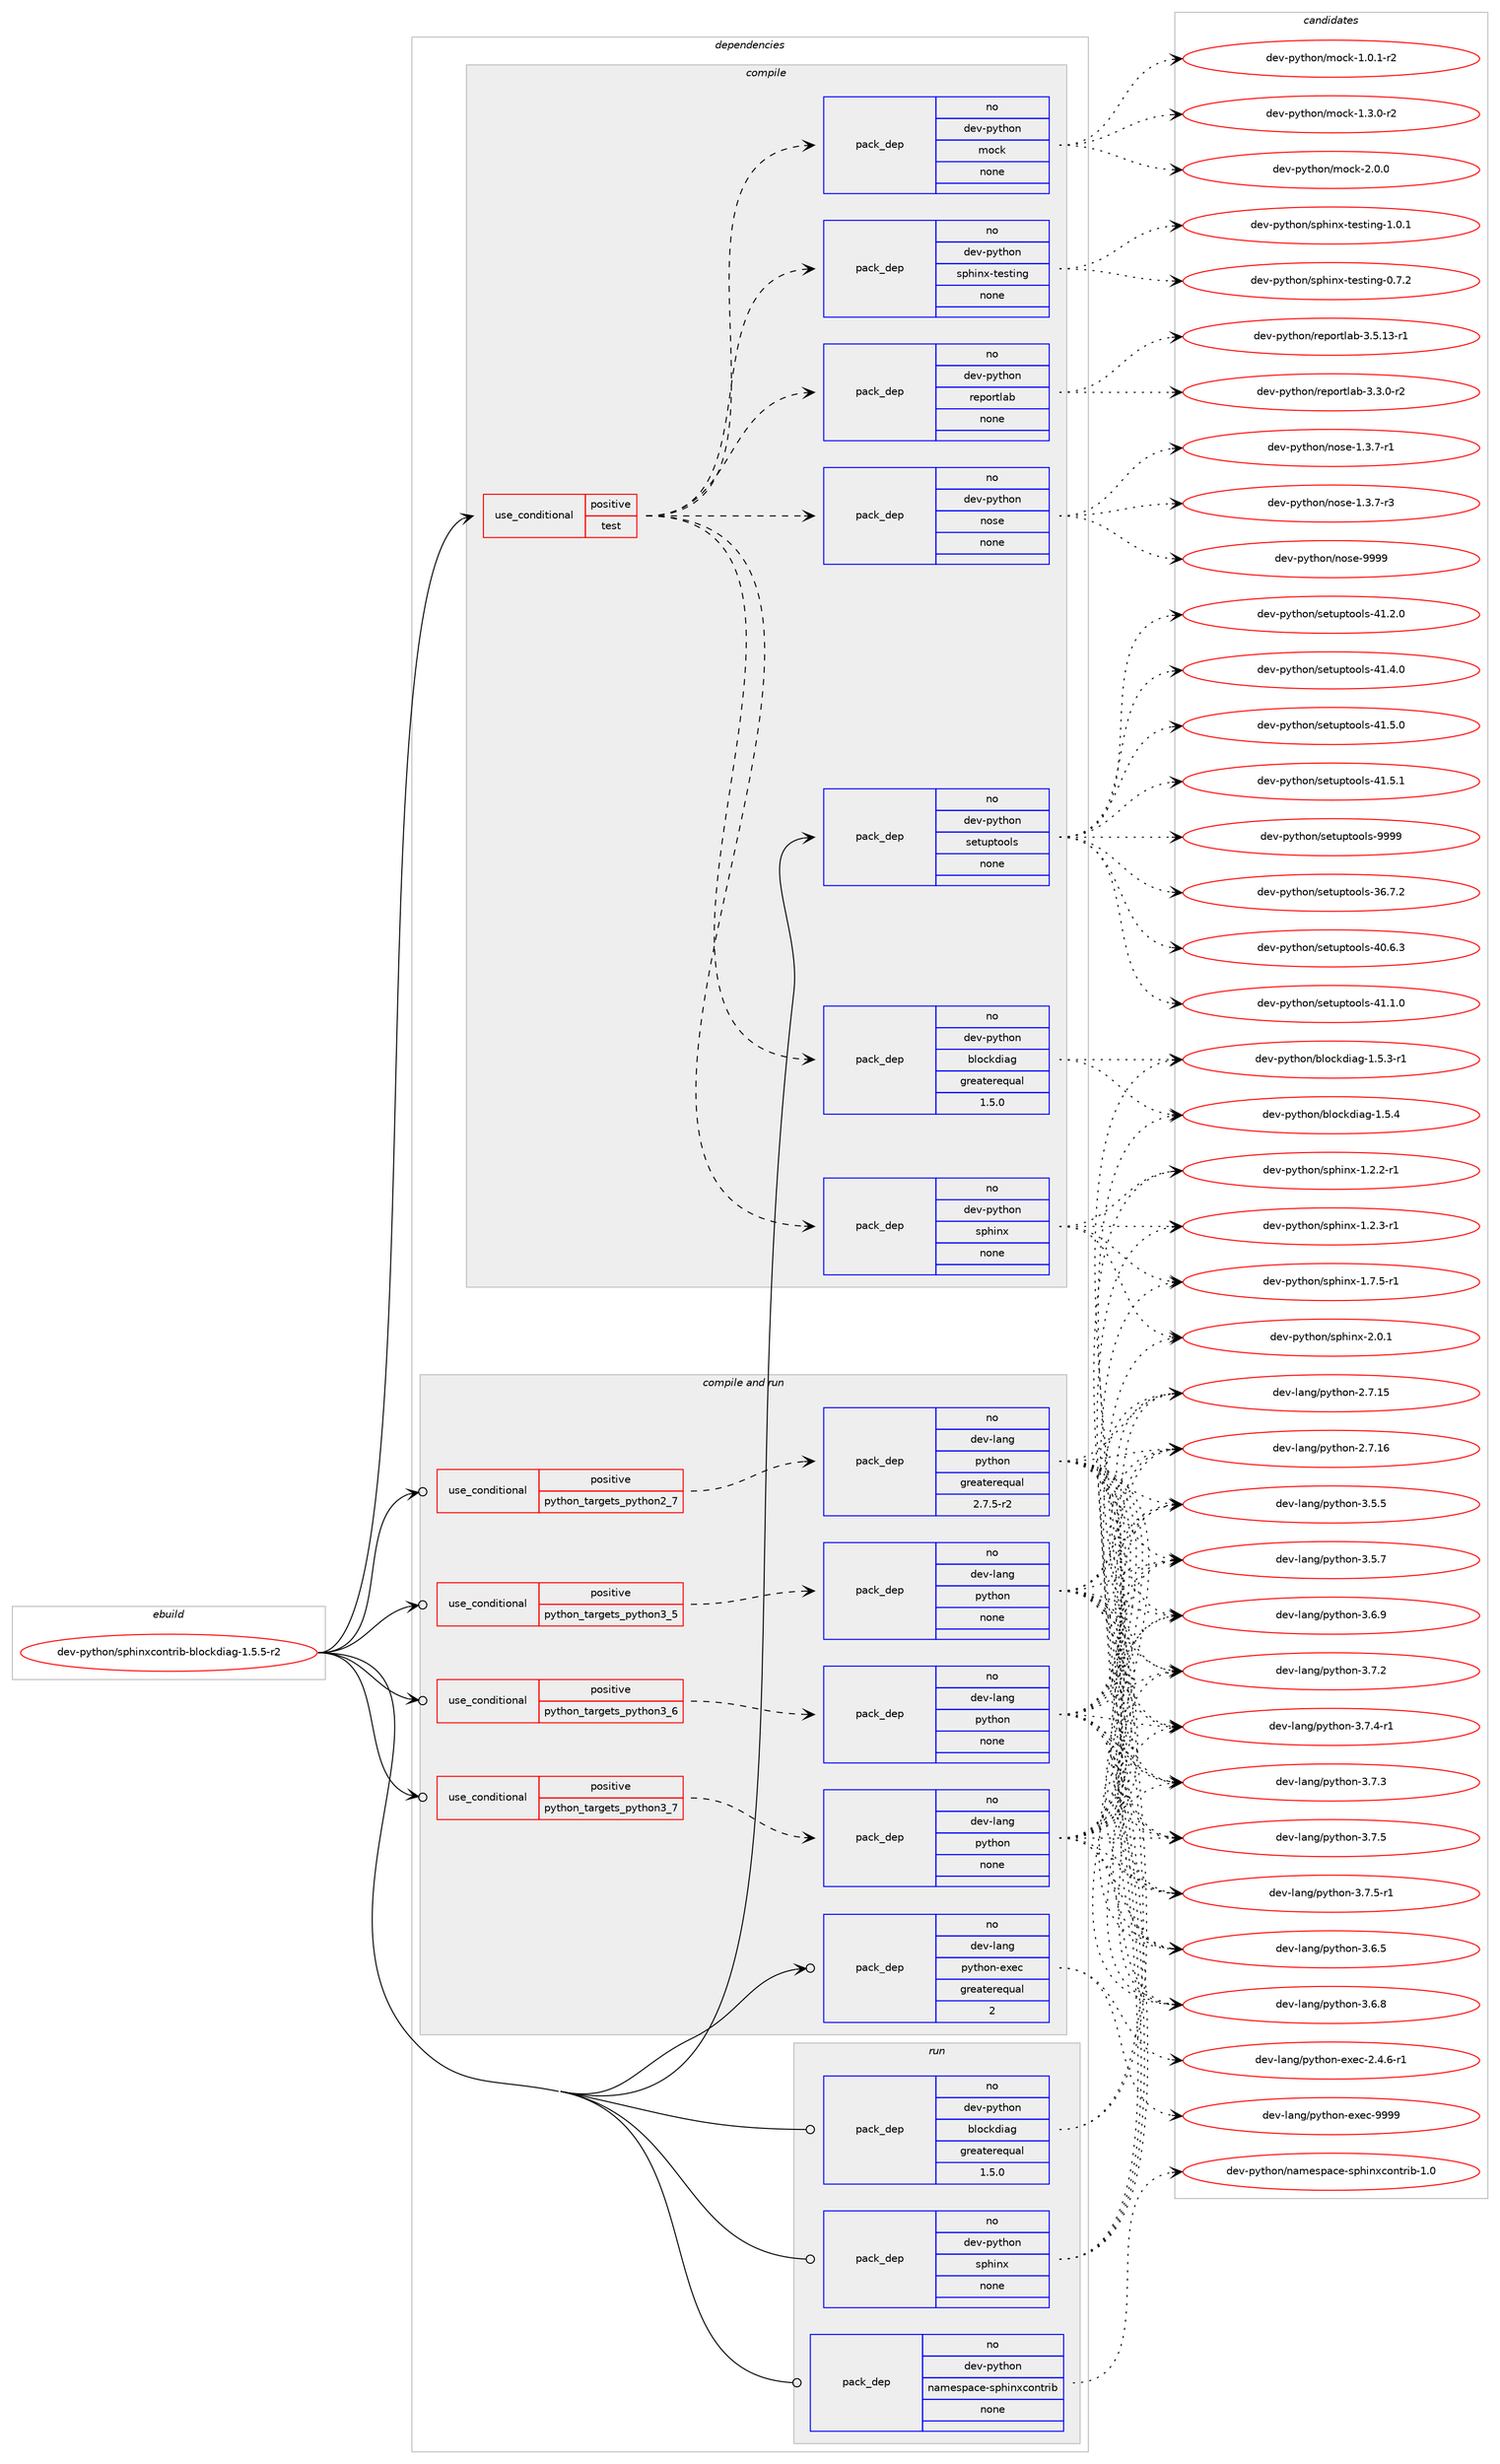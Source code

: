 digraph prolog {

# *************
# Graph options
# *************

newrank=true;
concentrate=true;
compound=true;
graph [rankdir=LR,fontname=Helvetica,fontsize=10,ranksep=1.5];#, ranksep=2.5, nodesep=0.2];
edge  [arrowhead=vee];
node  [fontname=Helvetica,fontsize=10];

# **********
# The ebuild
# **********

subgraph cluster_leftcol {
color=gray;
rank=same;
label=<<i>ebuild</i>>;
id [label="dev-python/sphinxcontrib-blockdiag-1.5.5-r2", color=red, width=4, href="../dev-python/sphinxcontrib-blockdiag-1.5.5-r2.svg"];
}

# ****************
# The dependencies
# ****************

subgraph cluster_midcol {
color=gray;
label=<<i>dependencies</i>>;
subgraph cluster_compile {
fillcolor="#eeeeee";
style=filled;
label=<<i>compile</i>>;
subgraph cond149720 {
dependency638298 [label=<<TABLE BORDER="0" CELLBORDER="1" CELLSPACING="0" CELLPADDING="4"><TR><TD ROWSPAN="3" CELLPADDING="10">use_conditional</TD></TR><TR><TD>positive</TD></TR><TR><TD>test</TD></TR></TABLE>>, shape=none, color=red];
subgraph pack476697 {
dependency638299 [label=<<TABLE BORDER="0" CELLBORDER="1" CELLSPACING="0" CELLPADDING="4" WIDTH="220"><TR><TD ROWSPAN="6" CELLPADDING="30">pack_dep</TD></TR><TR><TD WIDTH="110">no</TD></TR><TR><TD>dev-python</TD></TR><TR><TD>sphinx</TD></TR><TR><TD>none</TD></TR><TR><TD></TD></TR></TABLE>>, shape=none, color=blue];
}
dependency638298:e -> dependency638299:w [weight=20,style="dashed",arrowhead="vee"];
subgraph pack476698 {
dependency638300 [label=<<TABLE BORDER="0" CELLBORDER="1" CELLSPACING="0" CELLPADDING="4" WIDTH="220"><TR><TD ROWSPAN="6" CELLPADDING="30">pack_dep</TD></TR><TR><TD WIDTH="110">no</TD></TR><TR><TD>dev-python</TD></TR><TR><TD>blockdiag</TD></TR><TR><TD>greaterequal</TD></TR><TR><TD>1.5.0</TD></TR></TABLE>>, shape=none, color=blue];
}
dependency638298:e -> dependency638300:w [weight=20,style="dashed",arrowhead="vee"];
subgraph pack476699 {
dependency638301 [label=<<TABLE BORDER="0" CELLBORDER="1" CELLSPACING="0" CELLPADDING="4" WIDTH="220"><TR><TD ROWSPAN="6" CELLPADDING="30">pack_dep</TD></TR><TR><TD WIDTH="110">no</TD></TR><TR><TD>dev-python</TD></TR><TR><TD>mock</TD></TR><TR><TD>none</TD></TR><TR><TD></TD></TR></TABLE>>, shape=none, color=blue];
}
dependency638298:e -> dependency638301:w [weight=20,style="dashed",arrowhead="vee"];
subgraph pack476700 {
dependency638302 [label=<<TABLE BORDER="0" CELLBORDER="1" CELLSPACING="0" CELLPADDING="4" WIDTH="220"><TR><TD ROWSPAN="6" CELLPADDING="30">pack_dep</TD></TR><TR><TD WIDTH="110">no</TD></TR><TR><TD>dev-python</TD></TR><TR><TD>nose</TD></TR><TR><TD>none</TD></TR><TR><TD></TD></TR></TABLE>>, shape=none, color=blue];
}
dependency638298:e -> dependency638302:w [weight=20,style="dashed",arrowhead="vee"];
subgraph pack476701 {
dependency638303 [label=<<TABLE BORDER="0" CELLBORDER="1" CELLSPACING="0" CELLPADDING="4" WIDTH="220"><TR><TD ROWSPAN="6" CELLPADDING="30">pack_dep</TD></TR><TR><TD WIDTH="110">no</TD></TR><TR><TD>dev-python</TD></TR><TR><TD>reportlab</TD></TR><TR><TD>none</TD></TR><TR><TD></TD></TR></TABLE>>, shape=none, color=blue];
}
dependency638298:e -> dependency638303:w [weight=20,style="dashed",arrowhead="vee"];
subgraph pack476702 {
dependency638304 [label=<<TABLE BORDER="0" CELLBORDER="1" CELLSPACING="0" CELLPADDING="4" WIDTH="220"><TR><TD ROWSPAN="6" CELLPADDING="30">pack_dep</TD></TR><TR><TD WIDTH="110">no</TD></TR><TR><TD>dev-python</TD></TR><TR><TD>sphinx-testing</TD></TR><TR><TD>none</TD></TR><TR><TD></TD></TR></TABLE>>, shape=none, color=blue];
}
dependency638298:e -> dependency638304:w [weight=20,style="dashed",arrowhead="vee"];
}
id:e -> dependency638298:w [weight=20,style="solid",arrowhead="vee"];
subgraph pack476703 {
dependency638305 [label=<<TABLE BORDER="0" CELLBORDER="1" CELLSPACING="0" CELLPADDING="4" WIDTH="220"><TR><TD ROWSPAN="6" CELLPADDING="30">pack_dep</TD></TR><TR><TD WIDTH="110">no</TD></TR><TR><TD>dev-python</TD></TR><TR><TD>setuptools</TD></TR><TR><TD>none</TD></TR><TR><TD></TD></TR></TABLE>>, shape=none, color=blue];
}
id:e -> dependency638305:w [weight=20,style="solid",arrowhead="vee"];
}
subgraph cluster_compileandrun {
fillcolor="#eeeeee";
style=filled;
label=<<i>compile and run</i>>;
subgraph cond149721 {
dependency638306 [label=<<TABLE BORDER="0" CELLBORDER="1" CELLSPACING="0" CELLPADDING="4"><TR><TD ROWSPAN="3" CELLPADDING="10">use_conditional</TD></TR><TR><TD>positive</TD></TR><TR><TD>python_targets_python2_7</TD></TR></TABLE>>, shape=none, color=red];
subgraph pack476704 {
dependency638307 [label=<<TABLE BORDER="0" CELLBORDER="1" CELLSPACING="0" CELLPADDING="4" WIDTH="220"><TR><TD ROWSPAN="6" CELLPADDING="30">pack_dep</TD></TR><TR><TD WIDTH="110">no</TD></TR><TR><TD>dev-lang</TD></TR><TR><TD>python</TD></TR><TR><TD>greaterequal</TD></TR><TR><TD>2.7.5-r2</TD></TR></TABLE>>, shape=none, color=blue];
}
dependency638306:e -> dependency638307:w [weight=20,style="dashed",arrowhead="vee"];
}
id:e -> dependency638306:w [weight=20,style="solid",arrowhead="odotvee"];
subgraph cond149722 {
dependency638308 [label=<<TABLE BORDER="0" CELLBORDER="1" CELLSPACING="0" CELLPADDING="4"><TR><TD ROWSPAN="3" CELLPADDING="10">use_conditional</TD></TR><TR><TD>positive</TD></TR><TR><TD>python_targets_python3_5</TD></TR></TABLE>>, shape=none, color=red];
subgraph pack476705 {
dependency638309 [label=<<TABLE BORDER="0" CELLBORDER="1" CELLSPACING="0" CELLPADDING="4" WIDTH="220"><TR><TD ROWSPAN="6" CELLPADDING="30">pack_dep</TD></TR><TR><TD WIDTH="110">no</TD></TR><TR><TD>dev-lang</TD></TR><TR><TD>python</TD></TR><TR><TD>none</TD></TR><TR><TD></TD></TR></TABLE>>, shape=none, color=blue];
}
dependency638308:e -> dependency638309:w [weight=20,style="dashed",arrowhead="vee"];
}
id:e -> dependency638308:w [weight=20,style="solid",arrowhead="odotvee"];
subgraph cond149723 {
dependency638310 [label=<<TABLE BORDER="0" CELLBORDER="1" CELLSPACING="0" CELLPADDING="4"><TR><TD ROWSPAN="3" CELLPADDING="10">use_conditional</TD></TR><TR><TD>positive</TD></TR><TR><TD>python_targets_python3_6</TD></TR></TABLE>>, shape=none, color=red];
subgraph pack476706 {
dependency638311 [label=<<TABLE BORDER="0" CELLBORDER="1" CELLSPACING="0" CELLPADDING="4" WIDTH="220"><TR><TD ROWSPAN="6" CELLPADDING="30">pack_dep</TD></TR><TR><TD WIDTH="110">no</TD></TR><TR><TD>dev-lang</TD></TR><TR><TD>python</TD></TR><TR><TD>none</TD></TR><TR><TD></TD></TR></TABLE>>, shape=none, color=blue];
}
dependency638310:e -> dependency638311:w [weight=20,style="dashed",arrowhead="vee"];
}
id:e -> dependency638310:w [weight=20,style="solid",arrowhead="odotvee"];
subgraph cond149724 {
dependency638312 [label=<<TABLE BORDER="0" CELLBORDER="1" CELLSPACING="0" CELLPADDING="4"><TR><TD ROWSPAN="3" CELLPADDING="10">use_conditional</TD></TR><TR><TD>positive</TD></TR><TR><TD>python_targets_python3_7</TD></TR></TABLE>>, shape=none, color=red];
subgraph pack476707 {
dependency638313 [label=<<TABLE BORDER="0" CELLBORDER="1" CELLSPACING="0" CELLPADDING="4" WIDTH="220"><TR><TD ROWSPAN="6" CELLPADDING="30">pack_dep</TD></TR><TR><TD WIDTH="110">no</TD></TR><TR><TD>dev-lang</TD></TR><TR><TD>python</TD></TR><TR><TD>none</TD></TR><TR><TD></TD></TR></TABLE>>, shape=none, color=blue];
}
dependency638312:e -> dependency638313:w [weight=20,style="dashed",arrowhead="vee"];
}
id:e -> dependency638312:w [weight=20,style="solid",arrowhead="odotvee"];
subgraph pack476708 {
dependency638314 [label=<<TABLE BORDER="0" CELLBORDER="1" CELLSPACING="0" CELLPADDING="4" WIDTH="220"><TR><TD ROWSPAN="6" CELLPADDING="30">pack_dep</TD></TR><TR><TD WIDTH="110">no</TD></TR><TR><TD>dev-lang</TD></TR><TR><TD>python-exec</TD></TR><TR><TD>greaterequal</TD></TR><TR><TD>2</TD></TR></TABLE>>, shape=none, color=blue];
}
id:e -> dependency638314:w [weight=20,style="solid",arrowhead="odotvee"];
}
subgraph cluster_run {
fillcolor="#eeeeee";
style=filled;
label=<<i>run</i>>;
subgraph pack476709 {
dependency638315 [label=<<TABLE BORDER="0" CELLBORDER="1" CELLSPACING="0" CELLPADDING="4" WIDTH="220"><TR><TD ROWSPAN="6" CELLPADDING="30">pack_dep</TD></TR><TR><TD WIDTH="110">no</TD></TR><TR><TD>dev-python</TD></TR><TR><TD>blockdiag</TD></TR><TR><TD>greaterequal</TD></TR><TR><TD>1.5.0</TD></TR></TABLE>>, shape=none, color=blue];
}
id:e -> dependency638315:w [weight=20,style="solid",arrowhead="odot"];
subgraph pack476710 {
dependency638316 [label=<<TABLE BORDER="0" CELLBORDER="1" CELLSPACING="0" CELLPADDING="4" WIDTH="220"><TR><TD ROWSPAN="6" CELLPADDING="30">pack_dep</TD></TR><TR><TD WIDTH="110">no</TD></TR><TR><TD>dev-python</TD></TR><TR><TD>namespace-sphinxcontrib</TD></TR><TR><TD>none</TD></TR><TR><TD></TD></TR></TABLE>>, shape=none, color=blue];
}
id:e -> dependency638316:w [weight=20,style="solid",arrowhead="odot"];
subgraph pack476711 {
dependency638317 [label=<<TABLE BORDER="0" CELLBORDER="1" CELLSPACING="0" CELLPADDING="4" WIDTH="220"><TR><TD ROWSPAN="6" CELLPADDING="30">pack_dep</TD></TR><TR><TD WIDTH="110">no</TD></TR><TR><TD>dev-python</TD></TR><TR><TD>sphinx</TD></TR><TR><TD>none</TD></TR><TR><TD></TD></TR></TABLE>>, shape=none, color=blue];
}
id:e -> dependency638317:w [weight=20,style="solid",arrowhead="odot"];
}
}

# **************
# The candidates
# **************

subgraph cluster_choices {
rank=same;
color=gray;
label=<<i>candidates</i>>;

subgraph choice476697 {
color=black;
nodesep=1;
choice10010111845112121116104111110471151121041051101204549465046504511449 [label="dev-python/sphinx-1.2.2-r1", color=red, width=4,href="../dev-python/sphinx-1.2.2-r1.svg"];
choice10010111845112121116104111110471151121041051101204549465046514511449 [label="dev-python/sphinx-1.2.3-r1", color=red, width=4,href="../dev-python/sphinx-1.2.3-r1.svg"];
choice10010111845112121116104111110471151121041051101204549465546534511449 [label="dev-python/sphinx-1.7.5-r1", color=red, width=4,href="../dev-python/sphinx-1.7.5-r1.svg"];
choice1001011184511212111610411111047115112104105110120455046484649 [label="dev-python/sphinx-2.0.1", color=red, width=4,href="../dev-python/sphinx-2.0.1.svg"];
dependency638299:e -> choice10010111845112121116104111110471151121041051101204549465046504511449:w [style=dotted,weight="100"];
dependency638299:e -> choice10010111845112121116104111110471151121041051101204549465046514511449:w [style=dotted,weight="100"];
dependency638299:e -> choice10010111845112121116104111110471151121041051101204549465546534511449:w [style=dotted,weight="100"];
dependency638299:e -> choice1001011184511212111610411111047115112104105110120455046484649:w [style=dotted,weight="100"];
}
subgraph choice476698 {
color=black;
nodesep=1;
choice10010111845112121116104111110479810811199107100105971034549465346514511449 [label="dev-python/blockdiag-1.5.3-r1", color=red, width=4,href="../dev-python/blockdiag-1.5.3-r1.svg"];
choice1001011184511212111610411111047981081119910710010597103454946534652 [label="dev-python/blockdiag-1.5.4", color=red, width=4,href="../dev-python/blockdiag-1.5.4.svg"];
dependency638300:e -> choice10010111845112121116104111110479810811199107100105971034549465346514511449:w [style=dotted,weight="100"];
dependency638300:e -> choice1001011184511212111610411111047981081119910710010597103454946534652:w [style=dotted,weight="100"];
}
subgraph choice476699 {
color=black;
nodesep=1;
choice1001011184511212111610411111047109111991074549464846494511450 [label="dev-python/mock-1.0.1-r2", color=red, width=4,href="../dev-python/mock-1.0.1-r2.svg"];
choice1001011184511212111610411111047109111991074549465146484511450 [label="dev-python/mock-1.3.0-r2", color=red, width=4,href="../dev-python/mock-1.3.0-r2.svg"];
choice100101118451121211161041111104710911199107455046484648 [label="dev-python/mock-2.0.0", color=red, width=4,href="../dev-python/mock-2.0.0.svg"];
dependency638301:e -> choice1001011184511212111610411111047109111991074549464846494511450:w [style=dotted,weight="100"];
dependency638301:e -> choice1001011184511212111610411111047109111991074549465146484511450:w [style=dotted,weight="100"];
dependency638301:e -> choice100101118451121211161041111104710911199107455046484648:w [style=dotted,weight="100"];
}
subgraph choice476700 {
color=black;
nodesep=1;
choice10010111845112121116104111110471101111151014549465146554511449 [label="dev-python/nose-1.3.7-r1", color=red, width=4,href="../dev-python/nose-1.3.7-r1.svg"];
choice10010111845112121116104111110471101111151014549465146554511451 [label="dev-python/nose-1.3.7-r3", color=red, width=4,href="../dev-python/nose-1.3.7-r3.svg"];
choice10010111845112121116104111110471101111151014557575757 [label="dev-python/nose-9999", color=red, width=4,href="../dev-python/nose-9999.svg"];
dependency638302:e -> choice10010111845112121116104111110471101111151014549465146554511449:w [style=dotted,weight="100"];
dependency638302:e -> choice10010111845112121116104111110471101111151014549465146554511451:w [style=dotted,weight="100"];
dependency638302:e -> choice10010111845112121116104111110471101111151014557575757:w [style=dotted,weight="100"];
}
subgraph choice476701 {
color=black;
nodesep=1;
choice100101118451121211161041111104711410111211111411610897984551465146484511450 [label="dev-python/reportlab-3.3.0-r2", color=red, width=4,href="../dev-python/reportlab-3.3.0-r2.svg"];
choice10010111845112121116104111110471141011121111141161089798455146534649514511449 [label="dev-python/reportlab-3.5.13-r1", color=red, width=4,href="../dev-python/reportlab-3.5.13-r1.svg"];
dependency638303:e -> choice100101118451121211161041111104711410111211111411610897984551465146484511450:w [style=dotted,weight="100"];
dependency638303:e -> choice10010111845112121116104111110471141011121111141161089798455146534649514511449:w [style=dotted,weight="100"];
}
subgraph choice476702 {
color=black;
nodesep=1;
choice100101118451121211161041111104711511210410511012045116101115116105110103454846554650 [label="dev-python/sphinx-testing-0.7.2", color=red, width=4,href="../dev-python/sphinx-testing-0.7.2.svg"];
choice100101118451121211161041111104711511210410511012045116101115116105110103454946484649 [label="dev-python/sphinx-testing-1.0.1", color=red, width=4,href="../dev-python/sphinx-testing-1.0.1.svg"];
dependency638304:e -> choice100101118451121211161041111104711511210410511012045116101115116105110103454846554650:w [style=dotted,weight="100"];
dependency638304:e -> choice100101118451121211161041111104711511210410511012045116101115116105110103454946484649:w [style=dotted,weight="100"];
}
subgraph choice476703 {
color=black;
nodesep=1;
choice100101118451121211161041111104711510111611711211611111110811545515446554650 [label="dev-python/setuptools-36.7.2", color=red, width=4,href="../dev-python/setuptools-36.7.2.svg"];
choice100101118451121211161041111104711510111611711211611111110811545524846544651 [label="dev-python/setuptools-40.6.3", color=red, width=4,href="../dev-python/setuptools-40.6.3.svg"];
choice100101118451121211161041111104711510111611711211611111110811545524946494648 [label="dev-python/setuptools-41.1.0", color=red, width=4,href="../dev-python/setuptools-41.1.0.svg"];
choice100101118451121211161041111104711510111611711211611111110811545524946504648 [label="dev-python/setuptools-41.2.0", color=red, width=4,href="../dev-python/setuptools-41.2.0.svg"];
choice100101118451121211161041111104711510111611711211611111110811545524946524648 [label="dev-python/setuptools-41.4.0", color=red, width=4,href="../dev-python/setuptools-41.4.0.svg"];
choice100101118451121211161041111104711510111611711211611111110811545524946534648 [label="dev-python/setuptools-41.5.0", color=red, width=4,href="../dev-python/setuptools-41.5.0.svg"];
choice100101118451121211161041111104711510111611711211611111110811545524946534649 [label="dev-python/setuptools-41.5.1", color=red, width=4,href="../dev-python/setuptools-41.5.1.svg"];
choice10010111845112121116104111110471151011161171121161111111081154557575757 [label="dev-python/setuptools-9999", color=red, width=4,href="../dev-python/setuptools-9999.svg"];
dependency638305:e -> choice100101118451121211161041111104711510111611711211611111110811545515446554650:w [style=dotted,weight="100"];
dependency638305:e -> choice100101118451121211161041111104711510111611711211611111110811545524846544651:w [style=dotted,weight="100"];
dependency638305:e -> choice100101118451121211161041111104711510111611711211611111110811545524946494648:w [style=dotted,weight="100"];
dependency638305:e -> choice100101118451121211161041111104711510111611711211611111110811545524946504648:w [style=dotted,weight="100"];
dependency638305:e -> choice100101118451121211161041111104711510111611711211611111110811545524946524648:w [style=dotted,weight="100"];
dependency638305:e -> choice100101118451121211161041111104711510111611711211611111110811545524946534648:w [style=dotted,weight="100"];
dependency638305:e -> choice100101118451121211161041111104711510111611711211611111110811545524946534649:w [style=dotted,weight="100"];
dependency638305:e -> choice10010111845112121116104111110471151011161171121161111111081154557575757:w [style=dotted,weight="100"];
}
subgraph choice476704 {
color=black;
nodesep=1;
choice10010111845108971101034711212111610411111045504655464953 [label="dev-lang/python-2.7.15", color=red, width=4,href="../dev-lang/python-2.7.15.svg"];
choice10010111845108971101034711212111610411111045504655464954 [label="dev-lang/python-2.7.16", color=red, width=4,href="../dev-lang/python-2.7.16.svg"];
choice100101118451089711010347112121116104111110455146534653 [label="dev-lang/python-3.5.5", color=red, width=4,href="../dev-lang/python-3.5.5.svg"];
choice100101118451089711010347112121116104111110455146534655 [label="dev-lang/python-3.5.7", color=red, width=4,href="../dev-lang/python-3.5.7.svg"];
choice100101118451089711010347112121116104111110455146544653 [label="dev-lang/python-3.6.5", color=red, width=4,href="../dev-lang/python-3.6.5.svg"];
choice100101118451089711010347112121116104111110455146544656 [label="dev-lang/python-3.6.8", color=red, width=4,href="../dev-lang/python-3.6.8.svg"];
choice100101118451089711010347112121116104111110455146544657 [label="dev-lang/python-3.6.9", color=red, width=4,href="../dev-lang/python-3.6.9.svg"];
choice100101118451089711010347112121116104111110455146554650 [label="dev-lang/python-3.7.2", color=red, width=4,href="../dev-lang/python-3.7.2.svg"];
choice100101118451089711010347112121116104111110455146554651 [label="dev-lang/python-3.7.3", color=red, width=4,href="../dev-lang/python-3.7.3.svg"];
choice1001011184510897110103471121211161041111104551465546524511449 [label="dev-lang/python-3.7.4-r1", color=red, width=4,href="../dev-lang/python-3.7.4-r1.svg"];
choice100101118451089711010347112121116104111110455146554653 [label="dev-lang/python-3.7.5", color=red, width=4,href="../dev-lang/python-3.7.5.svg"];
choice1001011184510897110103471121211161041111104551465546534511449 [label="dev-lang/python-3.7.5-r1", color=red, width=4,href="../dev-lang/python-3.7.5-r1.svg"];
dependency638307:e -> choice10010111845108971101034711212111610411111045504655464953:w [style=dotted,weight="100"];
dependency638307:e -> choice10010111845108971101034711212111610411111045504655464954:w [style=dotted,weight="100"];
dependency638307:e -> choice100101118451089711010347112121116104111110455146534653:w [style=dotted,weight="100"];
dependency638307:e -> choice100101118451089711010347112121116104111110455146534655:w [style=dotted,weight="100"];
dependency638307:e -> choice100101118451089711010347112121116104111110455146544653:w [style=dotted,weight="100"];
dependency638307:e -> choice100101118451089711010347112121116104111110455146544656:w [style=dotted,weight="100"];
dependency638307:e -> choice100101118451089711010347112121116104111110455146544657:w [style=dotted,weight="100"];
dependency638307:e -> choice100101118451089711010347112121116104111110455146554650:w [style=dotted,weight="100"];
dependency638307:e -> choice100101118451089711010347112121116104111110455146554651:w [style=dotted,weight="100"];
dependency638307:e -> choice1001011184510897110103471121211161041111104551465546524511449:w [style=dotted,weight="100"];
dependency638307:e -> choice100101118451089711010347112121116104111110455146554653:w [style=dotted,weight="100"];
dependency638307:e -> choice1001011184510897110103471121211161041111104551465546534511449:w [style=dotted,weight="100"];
}
subgraph choice476705 {
color=black;
nodesep=1;
choice10010111845108971101034711212111610411111045504655464953 [label="dev-lang/python-2.7.15", color=red, width=4,href="../dev-lang/python-2.7.15.svg"];
choice10010111845108971101034711212111610411111045504655464954 [label="dev-lang/python-2.7.16", color=red, width=4,href="../dev-lang/python-2.7.16.svg"];
choice100101118451089711010347112121116104111110455146534653 [label="dev-lang/python-3.5.5", color=red, width=4,href="../dev-lang/python-3.5.5.svg"];
choice100101118451089711010347112121116104111110455146534655 [label="dev-lang/python-3.5.7", color=red, width=4,href="../dev-lang/python-3.5.7.svg"];
choice100101118451089711010347112121116104111110455146544653 [label="dev-lang/python-3.6.5", color=red, width=4,href="../dev-lang/python-3.6.5.svg"];
choice100101118451089711010347112121116104111110455146544656 [label="dev-lang/python-3.6.8", color=red, width=4,href="../dev-lang/python-3.6.8.svg"];
choice100101118451089711010347112121116104111110455146544657 [label="dev-lang/python-3.6.9", color=red, width=4,href="../dev-lang/python-3.6.9.svg"];
choice100101118451089711010347112121116104111110455146554650 [label="dev-lang/python-3.7.2", color=red, width=4,href="../dev-lang/python-3.7.2.svg"];
choice100101118451089711010347112121116104111110455146554651 [label="dev-lang/python-3.7.3", color=red, width=4,href="../dev-lang/python-3.7.3.svg"];
choice1001011184510897110103471121211161041111104551465546524511449 [label="dev-lang/python-3.7.4-r1", color=red, width=4,href="../dev-lang/python-3.7.4-r1.svg"];
choice100101118451089711010347112121116104111110455146554653 [label="dev-lang/python-3.7.5", color=red, width=4,href="../dev-lang/python-3.7.5.svg"];
choice1001011184510897110103471121211161041111104551465546534511449 [label="dev-lang/python-3.7.5-r1", color=red, width=4,href="../dev-lang/python-3.7.5-r1.svg"];
dependency638309:e -> choice10010111845108971101034711212111610411111045504655464953:w [style=dotted,weight="100"];
dependency638309:e -> choice10010111845108971101034711212111610411111045504655464954:w [style=dotted,weight="100"];
dependency638309:e -> choice100101118451089711010347112121116104111110455146534653:w [style=dotted,weight="100"];
dependency638309:e -> choice100101118451089711010347112121116104111110455146534655:w [style=dotted,weight="100"];
dependency638309:e -> choice100101118451089711010347112121116104111110455146544653:w [style=dotted,weight="100"];
dependency638309:e -> choice100101118451089711010347112121116104111110455146544656:w [style=dotted,weight="100"];
dependency638309:e -> choice100101118451089711010347112121116104111110455146544657:w [style=dotted,weight="100"];
dependency638309:e -> choice100101118451089711010347112121116104111110455146554650:w [style=dotted,weight="100"];
dependency638309:e -> choice100101118451089711010347112121116104111110455146554651:w [style=dotted,weight="100"];
dependency638309:e -> choice1001011184510897110103471121211161041111104551465546524511449:w [style=dotted,weight="100"];
dependency638309:e -> choice100101118451089711010347112121116104111110455146554653:w [style=dotted,weight="100"];
dependency638309:e -> choice1001011184510897110103471121211161041111104551465546534511449:w [style=dotted,weight="100"];
}
subgraph choice476706 {
color=black;
nodesep=1;
choice10010111845108971101034711212111610411111045504655464953 [label="dev-lang/python-2.7.15", color=red, width=4,href="../dev-lang/python-2.7.15.svg"];
choice10010111845108971101034711212111610411111045504655464954 [label="dev-lang/python-2.7.16", color=red, width=4,href="../dev-lang/python-2.7.16.svg"];
choice100101118451089711010347112121116104111110455146534653 [label="dev-lang/python-3.5.5", color=red, width=4,href="../dev-lang/python-3.5.5.svg"];
choice100101118451089711010347112121116104111110455146534655 [label="dev-lang/python-3.5.7", color=red, width=4,href="../dev-lang/python-3.5.7.svg"];
choice100101118451089711010347112121116104111110455146544653 [label="dev-lang/python-3.6.5", color=red, width=4,href="../dev-lang/python-3.6.5.svg"];
choice100101118451089711010347112121116104111110455146544656 [label="dev-lang/python-3.6.8", color=red, width=4,href="../dev-lang/python-3.6.8.svg"];
choice100101118451089711010347112121116104111110455146544657 [label="dev-lang/python-3.6.9", color=red, width=4,href="../dev-lang/python-3.6.9.svg"];
choice100101118451089711010347112121116104111110455146554650 [label="dev-lang/python-3.7.2", color=red, width=4,href="../dev-lang/python-3.7.2.svg"];
choice100101118451089711010347112121116104111110455146554651 [label="dev-lang/python-3.7.3", color=red, width=4,href="../dev-lang/python-3.7.3.svg"];
choice1001011184510897110103471121211161041111104551465546524511449 [label="dev-lang/python-3.7.4-r1", color=red, width=4,href="../dev-lang/python-3.7.4-r1.svg"];
choice100101118451089711010347112121116104111110455146554653 [label="dev-lang/python-3.7.5", color=red, width=4,href="../dev-lang/python-3.7.5.svg"];
choice1001011184510897110103471121211161041111104551465546534511449 [label="dev-lang/python-3.7.5-r1", color=red, width=4,href="../dev-lang/python-3.7.5-r1.svg"];
dependency638311:e -> choice10010111845108971101034711212111610411111045504655464953:w [style=dotted,weight="100"];
dependency638311:e -> choice10010111845108971101034711212111610411111045504655464954:w [style=dotted,weight="100"];
dependency638311:e -> choice100101118451089711010347112121116104111110455146534653:w [style=dotted,weight="100"];
dependency638311:e -> choice100101118451089711010347112121116104111110455146534655:w [style=dotted,weight="100"];
dependency638311:e -> choice100101118451089711010347112121116104111110455146544653:w [style=dotted,weight="100"];
dependency638311:e -> choice100101118451089711010347112121116104111110455146544656:w [style=dotted,weight="100"];
dependency638311:e -> choice100101118451089711010347112121116104111110455146544657:w [style=dotted,weight="100"];
dependency638311:e -> choice100101118451089711010347112121116104111110455146554650:w [style=dotted,weight="100"];
dependency638311:e -> choice100101118451089711010347112121116104111110455146554651:w [style=dotted,weight="100"];
dependency638311:e -> choice1001011184510897110103471121211161041111104551465546524511449:w [style=dotted,weight="100"];
dependency638311:e -> choice100101118451089711010347112121116104111110455146554653:w [style=dotted,weight="100"];
dependency638311:e -> choice1001011184510897110103471121211161041111104551465546534511449:w [style=dotted,weight="100"];
}
subgraph choice476707 {
color=black;
nodesep=1;
choice10010111845108971101034711212111610411111045504655464953 [label="dev-lang/python-2.7.15", color=red, width=4,href="../dev-lang/python-2.7.15.svg"];
choice10010111845108971101034711212111610411111045504655464954 [label="dev-lang/python-2.7.16", color=red, width=4,href="../dev-lang/python-2.7.16.svg"];
choice100101118451089711010347112121116104111110455146534653 [label="dev-lang/python-3.5.5", color=red, width=4,href="../dev-lang/python-3.5.5.svg"];
choice100101118451089711010347112121116104111110455146534655 [label="dev-lang/python-3.5.7", color=red, width=4,href="../dev-lang/python-3.5.7.svg"];
choice100101118451089711010347112121116104111110455146544653 [label="dev-lang/python-3.6.5", color=red, width=4,href="../dev-lang/python-3.6.5.svg"];
choice100101118451089711010347112121116104111110455146544656 [label="dev-lang/python-3.6.8", color=red, width=4,href="../dev-lang/python-3.6.8.svg"];
choice100101118451089711010347112121116104111110455146544657 [label="dev-lang/python-3.6.9", color=red, width=4,href="../dev-lang/python-3.6.9.svg"];
choice100101118451089711010347112121116104111110455146554650 [label="dev-lang/python-3.7.2", color=red, width=4,href="../dev-lang/python-3.7.2.svg"];
choice100101118451089711010347112121116104111110455146554651 [label="dev-lang/python-3.7.3", color=red, width=4,href="../dev-lang/python-3.7.3.svg"];
choice1001011184510897110103471121211161041111104551465546524511449 [label="dev-lang/python-3.7.4-r1", color=red, width=4,href="../dev-lang/python-3.7.4-r1.svg"];
choice100101118451089711010347112121116104111110455146554653 [label="dev-lang/python-3.7.5", color=red, width=4,href="../dev-lang/python-3.7.5.svg"];
choice1001011184510897110103471121211161041111104551465546534511449 [label="dev-lang/python-3.7.5-r1", color=red, width=4,href="../dev-lang/python-3.7.5-r1.svg"];
dependency638313:e -> choice10010111845108971101034711212111610411111045504655464953:w [style=dotted,weight="100"];
dependency638313:e -> choice10010111845108971101034711212111610411111045504655464954:w [style=dotted,weight="100"];
dependency638313:e -> choice100101118451089711010347112121116104111110455146534653:w [style=dotted,weight="100"];
dependency638313:e -> choice100101118451089711010347112121116104111110455146534655:w [style=dotted,weight="100"];
dependency638313:e -> choice100101118451089711010347112121116104111110455146544653:w [style=dotted,weight="100"];
dependency638313:e -> choice100101118451089711010347112121116104111110455146544656:w [style=dotted,weight="100"];
dependency638313:e -> choice100101118451089711010347112121116104111110455146544657:w [style=dotted,weight="100"];
dependency638313:e -> choice100101118451089711010347112121116104111110455146554650:w [style=dotted,weight="100"];
dependency638313:e -> choice100101118451089711010347112121116104111110455146554651:w [style=dotted,weight="100"];
dependency638313:e -> choice1001011184510897110103471121211161041111104551465546524511449:w [style=dotted,weight="100"];
dependency638313:e -> choice100101118451089711010347112121116104111110455146554653:w [style=dotted,weight="100"];
dependency638313:e -> choice1001011184510897110103471121211161041111104551465546534511449:w [style=dotted,weight="100"];
}
subgraph choice476708 {
color=black;
nodesep=1;
choice10010111845108971101034711212111610411111045101120101994550465246544511449 [label="dev-lang/python-exec-2.4.6-r1", color=red, width=4,href="../dev-lang/python-exec-2.4.6-r1.svg"];
choice10010111845108971101034711212111610411111045101120101994557575757 [label="dev-lang/python-exec-9999", color=red, width=4,href="../dev-lang/python-exec-9999.svg"];
dependency638314:e -> choice10010111845108971101034711212111610411111045101120101994550465246544511449:w [style=dotted,weight="100"];
dependency638314:e -> choice10010111845108971101034711212111610411111045101120101994557575757:w [style=dotted,weight="100"];
}
subgraph choice476709 {
color=black;
nodesep=1;
choice10010111845112121116104111110479810811199107100105971034549465346514511449 [label="dev-python/blockdiag-1.5.3-r1", color=red, width=4,href="../dev-python/blockdiag-1.5.3-r1.svg"];
choice1001011184511212111610411111047981081119910710010597103454946534652 [label="dev-python/blockdiag-1.5.4", color=red, width=4,href="../dev-python/blockdiag-1.5.4.svg"];
dependency638315:e -> choice10010111845112121116104111110479810811199107100105971034549465346514511449:w [style=dotted,weight="100"];
dependency638315:e -> choice1001011184511212111610411111047981081119910710010597103454946534652:w [style=dotted,weight="100"];
}
subgraph choice476710 {
color=black;
nodesep=1;
choice100101118451121211161041111104711097109101115112979910145115112104105110120991111101161141059845494648 [label="dev-python/namespace-sphinxcontrib-1.0", color=red, width=4,href="../dev-python/namespace-sphinxcontrib-1.0.svg"];
dependency638316:e -> choice100101118451121211161041111104711097109101115112979910145115112104105110120991111101161141059845494648:w [style=dotted,weight="100"];
}
subgraph choice476711 {
color=black;
nodesep=1;
choice10010111845112121116104111110471151121041051101204549465046504511449 [label="dev-python/sphinx-1.2.2-r1", color=red, width=4,href="../dev-python/sphinx-1.2.2-r1.svg"];
choice10010111845112121116104111110471151121041051101204549465046514511449 [label="dev-python/sphinx-1.2.3-r1", color=red, width=4,href="../dev-python/sphinx-1.2.3-r1.svg"];
choice10010111845112121116104111110471151121041051101204549465546534511449 [label="dev-python/sphinx-1.7.5-r1", color=red, width=4,href="../dev-python/sphinx-1.7.5-r1.svg"];
choice1001011184511212111610411111047115112104105110120455046484649 [label="dev-python/sphinx-2.0.1", color=red, width=4,href="../dev-python/sphinx-2.0.1.svg"];
dependency638317:e -> choice10010111845112121116104111110471151121041051101204549465046504511449:w [style=dotted,weight="100"];
dependency638317:e -> choice10010111845112121116104111110471151121041051101204549465046514511449:w [style=dotted,weight="100"];
dependency638317:e -> choice10010111845112121116104111110471151121041051101204549465546534511449:w [style=dotted,weight="100"];
dependency638317:e -> choice1001011184511212111610411111047115112104105110120455046484649:w [style=dotted,weight="100"];
}
}

}
